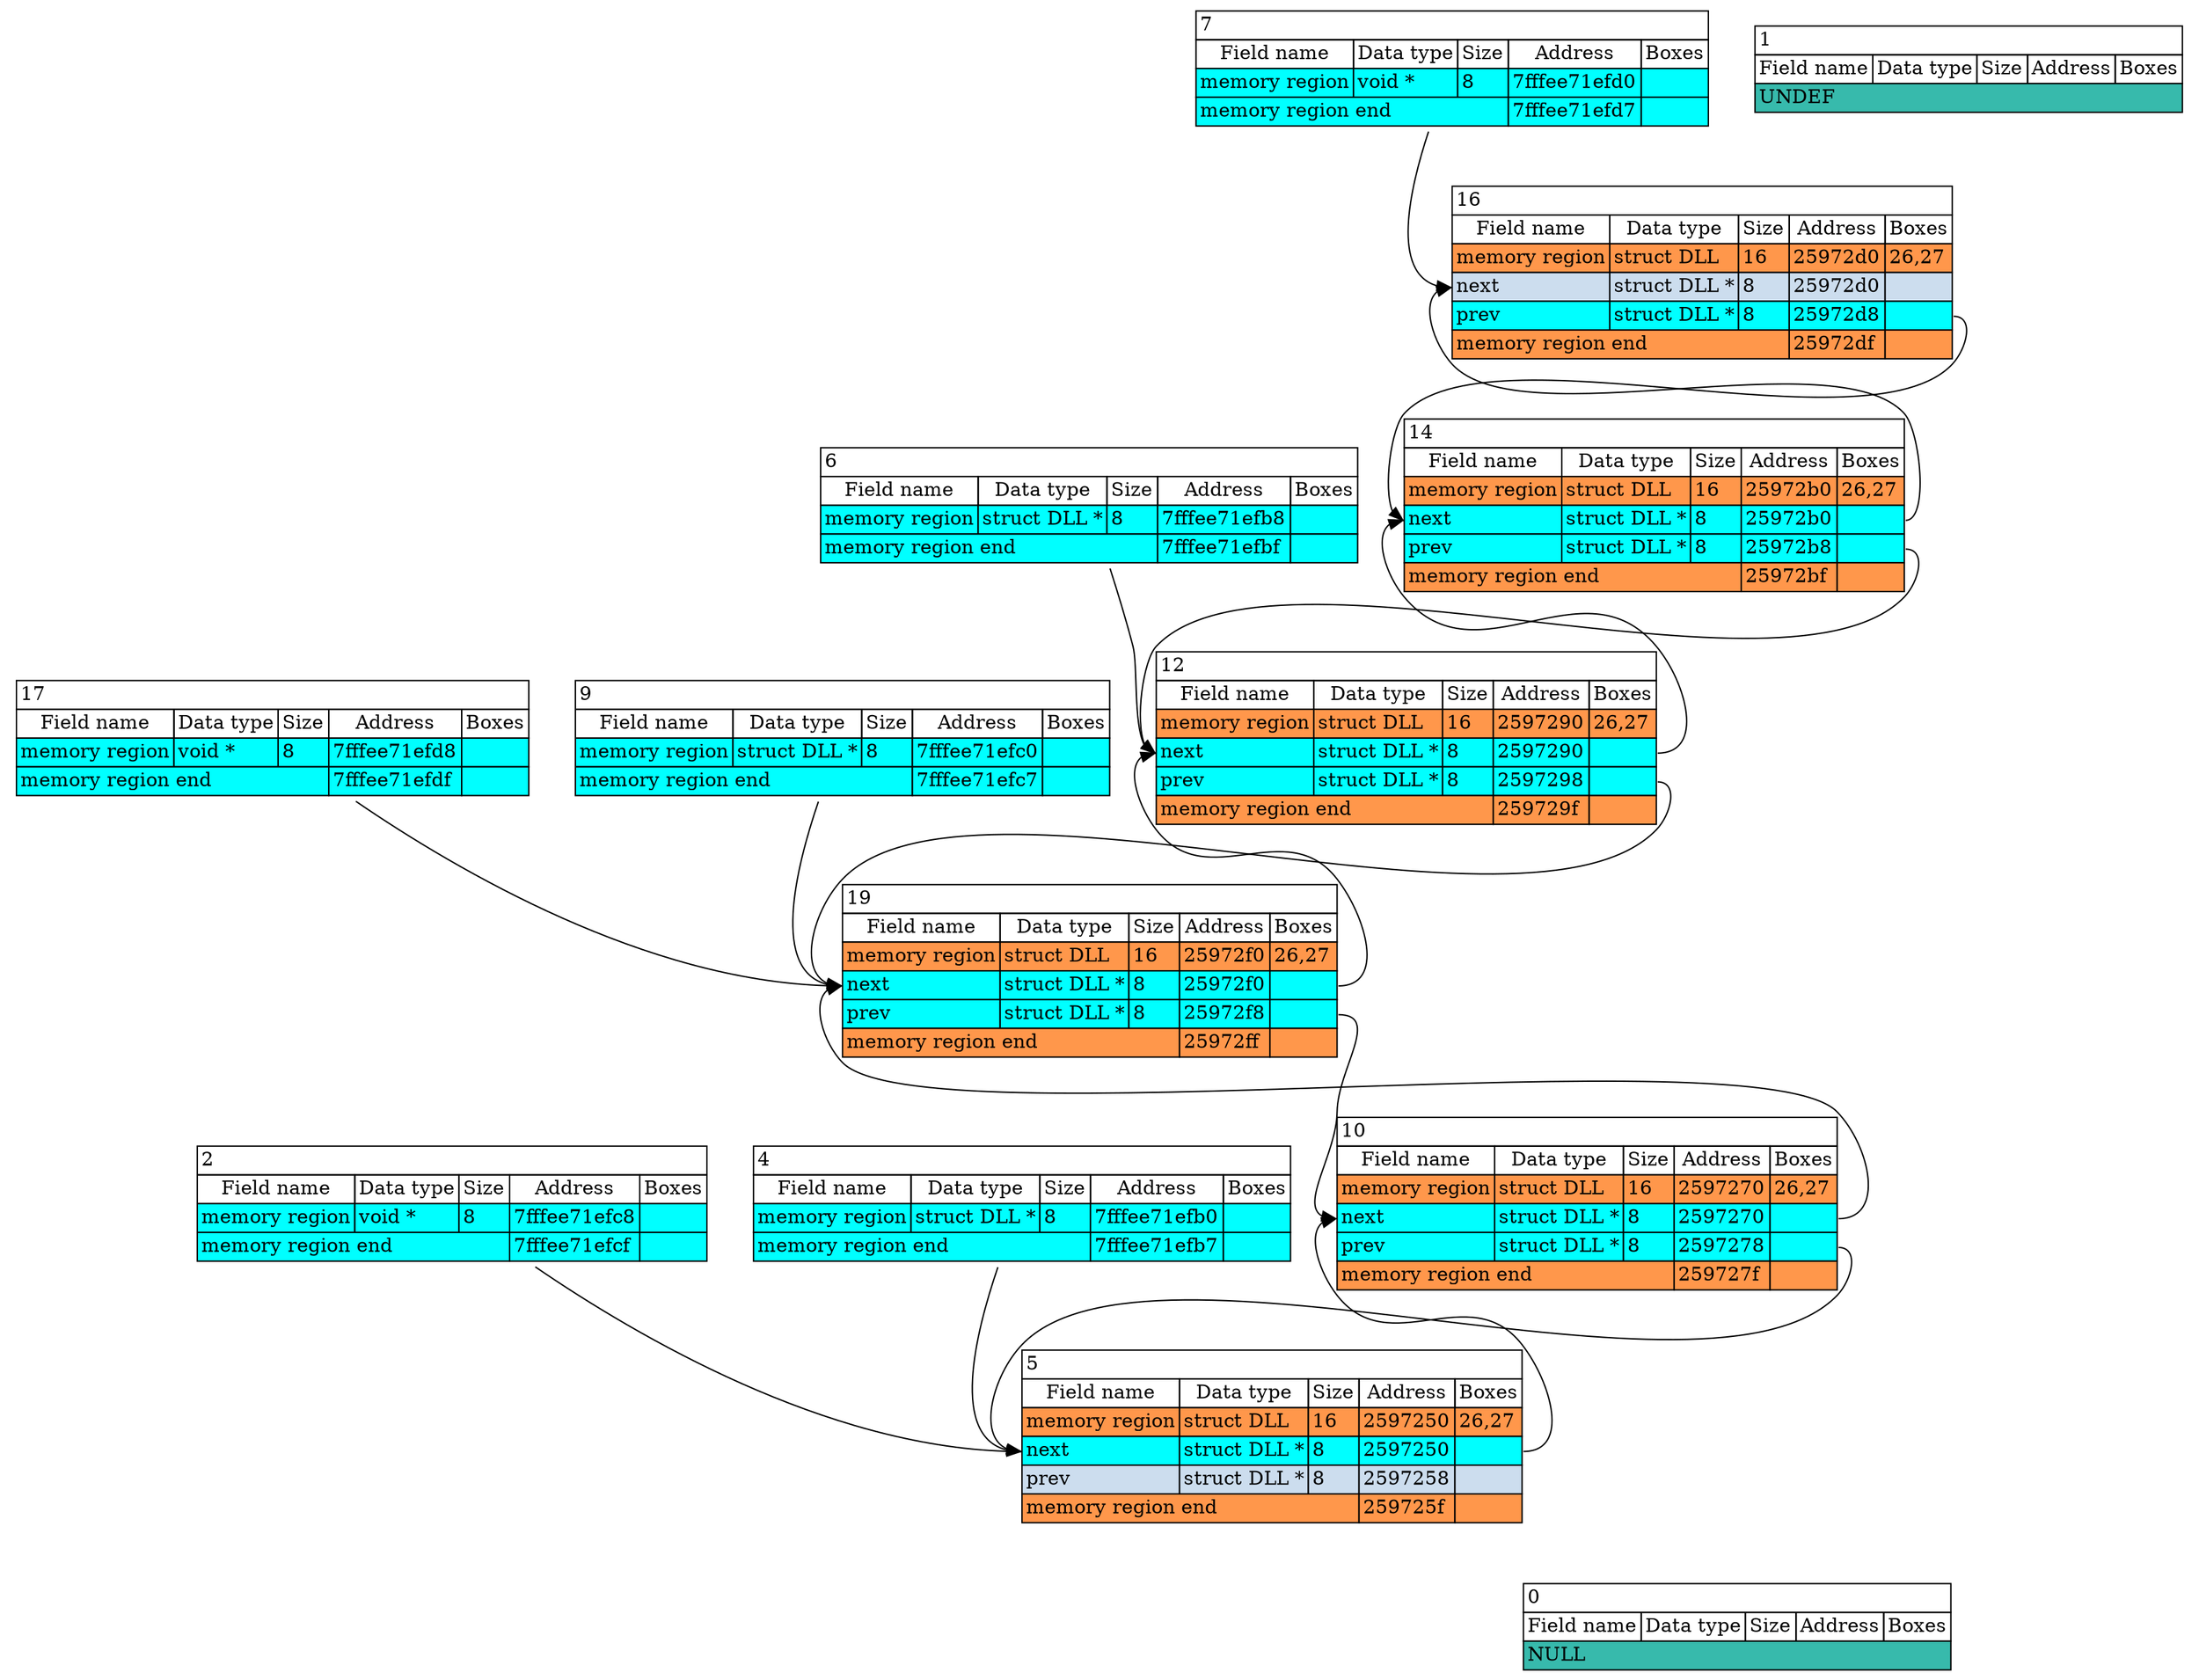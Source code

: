 digraph G {
	"16":"39416536out:e" -> "14":"39416496in:w" [color = "#000000"]
	"19":"39416568out:e" -> "10":"39416432in:w" [color = "#000000"]
	"6":"headout:e" -> "12":"39416464in:w" [color = "#000000"]
	"7":"headout:e" -> "16":"39416528in:w" [color = "#000000"]
	"17":"headout:e" -> "19":"39416560in:w" [color = "#000000"]
	"2":"headout:e" -> "5":"39416400in:w" [color = "#000000"]
	"12":"39416472out:e" -> "19":"39416560in:w" [color = "#000000"]
	"5":"39416400out:e" -> "10":"39416432in:w" [color = "#000000"]
	"5":"39416408out:e" -> "0":"0in:w" [style = invis]
	"4":"headout:e" -> "5":"39416400in:w" [color = "#000000"]
	"14":"39416504out:e" -> "12":"39416464in:w" [color = "#000000"]
	"10":"39416440out:e" -> "5":"39416400in:w" [color = "#000000"]
	"16":"39416528out:e" -> "0":"0in:w" [style = invis]
	"12":"39416464out:e" -> "14":"39416496in:w" [color = "#000000"]
	"10":"39416432out:e" -> "19":"39416560in:w" [color = "#000000"]
	"9":"headout:e" -> "19":"39416560in:w" [color = "#000000"]
	"19":"39416560out:e" -> "12":"39416464in:w" [color = "#000000"]
	"14":"39416496out:e" -> "16":"39416528in:w" [color = "#000000"]
	subgraph disconnected_vertices {
		1  [label = <<TABLE BORDER="0" COLOR="black" CELLBORDER="1" CELLSPACING="0"><TR><TD BGCOLOR="#FFFFFF" COLSPAN="5" PORT="" ALIGN="left">1</TD></TR><TR><TD>Field name</TD><TD>Data type</TD><TD>Size</TD><TD>Address</TD><TD>Boxes</TD></TR><TR><TD BGCOLOR="#37BAAC" COLSPAN="5" PORT="head" ALIGN="left">UNDEF</TD></TR></TABLE>>, shape = none]
	}
	subgraph connected_vertices {
		rankdir = LR
		7  [label = <<TABLE BORDER="0" COLOR="black" CELLBORDER="1" CELLSPACING="0"><TR><TD BGCOLOR="#FFFFFF" COLSPAN="5" PORT="" ALIGN="left">7</TD></TR><TR><TD>Field name</TD><TD>Data type</TD><TD>Size</TD><TD>Address</TD><TD>Boxes</TD></TR><TR><TD BGCOLOR="#00FFFF" COLSPAN="1" PORT="head" ALIGN="left">memory region</TD><TD BGCOLOR="#00FFFF" COLSPAN="1" PORT="" ALIGN="left">void *</TD><TD BGCOLOR="#00FFFF" COLSPAN="1" PORT="" ALIGN="left">8</TD><TD BGCOLOR="#00FFFF" COLSPAN="1" PORT="" ALIGN="left">7fffee71efd0</TD><TD BGCOLOR="#00FFFF" COLSPAN="1" PORT="" ALIGN="left"></TD></TR><TR><TD BGCOLOR="#00FFFF" COLSPAN="3" PORT="head" ALIGN="left">memory region end</TD><TD BGCOLOR="#00FFFF" COLSPAN="1" PORT="" ALIGN="left">7fffee71efd7</TD><TD BGCOLOR="#00FFFF" COLSPAN="1" PORT="" ALIGN="left"></TD></TR></TABLE>>, shape = none]
		17  [label = <<TABLE BORDER="0" COLOR="black" CELLBORDER="1" CELLSPACING="0"><TR><TD BGCOLOR="#FFFFFF" COLSPAN="5" PORT="" ALIGN="left">17</TD></TR><TR><TD>Field name</TD><TD>Data type</TD><TD>Size</TD><TD>Address</TD><TD>Boxes</TD></TR><TR><TD BGCOLOR="#00FFFF" COLSPAN="1" PORT="head" ALIGN="left">memory region</TD><TD BGCOLOR="#00FFFF" COLSPAN="1" PORT="" ALIGN="left">void *</TD><TD BGCOLOR="#00FFFF" COLSPAN="1" PORT="" ALIGN="left">8</TD><TD BGCOLOR="#00FFFF" COLSPAN="1" PORT="" ALIGN="left">7fffee71efd8</TD><TD BGCOLOR="#00FFFF" COLSPAN="1" PORT="" ALIGN="left"></TD></TR><TR><TD BGCOLOR="#00FFFF" COLSPAN="3" PORT="head" ALIGN="left">memory region end</TD><TD BGCOLOR="#00FFFF" COLSPAN="1" PORT="" ALIGN="left">7fffee71efdf</TD><TD BGCOLOR="#00FFFF" COLSPAN="1" PORT="" ALIGN="left"></TD></TR></TABLE>>, shape = none]
		0  [label = <<TABLE BORDER="0" COLOR="black" CELLBORDER="1" CELLSPACING="0"><TR><TD BGCOLOR="#FFFFFF" COLSPAN="5" PORT="" ALIGN="left">0</TD></TR><TR><TD>Field name</TD><TD>Data type</TD><TD>Size</TD><TD>Address</TD><TD>Boxes</TD></TR><TR><TD BGCOLOR="#37BAAC" COLSPAN="5" PORT="head" ALIGN="left">NULL</TD></TR></TABLE>>, shape = none]
		5  [label = <<TABLE BORDER="0" COLOR="black" CELLBORDER="1" CELLSPACING="0"><TR><TD BGCOLOR="#FFFFFF" COLSPAN="5" PORT="" ALIGN="left">5</TD></TR><TR><TD>Field name</TD><TD>Data type</TD><TD>Size</TD><TD>Address</TD><TD>Boxes</TD></TR><TR><TD BGCOLOR="#FF974B" COLSPAN="1" PORT="head" ALIGN="left">memory region</TD><TD BGCOLOR="#FF974B" COLSPAN="1" PORT="" ALIGN="left">struct DLL</TD><TD BGCOLOR="#FF974B" COLSPAN="1" PORT="" ALIGN="left">16</TD><TD BGCOLOR="#FF974B" COLSPAN="1" PORT="" ALIGN="left">2597250</TD><TD BGCOLOR="#FF974B" COLSPAN="1" PORT="" ALIGN="left">26,27</TD></TR><TR><TD BGCOLOR="#00FFFF" COLSPAN="1" PORT="39416400in" ALIGN="left">next</TD><TD BGCOLOR="#00FFFF" COLSPAN="1" PORT="" ALIGN="left">struct DLL *</TD><TD BGCOLOR="#00FFFF" COLSPAN="1" PORT="" ALIGN="left">8</TD><TD BGCOLOR="#00FFFF" COLSPAN="1" PORT="" ALIGN="left">2597250</TD><TD BGCOLOR="#00FFFF" COLSPAN="1" PORT="39416400out" ALIGN="left"></TD></TR><TR><TD BGCOLOR="#CCDDEE" COLSPAN="1" PORT="39416408in" ALIGN="left">prev</TD><TD BGCOLOR="#CCDDEE" COLSPAN="1" PORT="" ALIGN="left">struct DLL *</TD><TD BGCOLOR="#CCDDEE" COLSPAN="1" PORT="" ALIGN="left">8</TD><TD BGCOLOR="#CCDDEE" COLSPAN="1" PORT="" ALIGN="left">2597258</TD><TD BGCOLOR="#CCDDEE" COLSPAN="1" PORT="39416408out" ALIGN="left"></TD></TR><TR><TD BGCOLOR="#FF974B" COLSPAN="3" PORT="head" ALIGN="left">memory region end</TD><TD BGCOLOR="#FF974B" COLSPAN="1" PORT="" ALIGN="left">259725f</TD><TD BGCOLOR="#FF974B" COLSPAN="1" PORT="" ALIGN="left"></TD></TR></TABLE>>, shape = none]
		4  [label = <<TABLE BORDER="0" COLOR="black" CELLBORDER="1" CELLSPACING="0"><TR><TD BGCOLOR="#FFFFFF" COLSPAN="5" PORT="" ALIGN="left">4</TD></TR><TR><TD>Field name</TD><TD>Data type</TD><TD>Size</TD><TD>Address</TD><TD>Boxes</TD></TR><TR><TD BGCOLOR="#00FFFF" COLSPAN="1" PORT="head" ALIGN="left">memory region</TD><TD BGCOLOR="#00FFFF" COLSPAN="1" PORT="" ALIGN="left">struct DLL *</TD><TD BGCOLOR="#00FFFF" COLSPAN="1" PORT="" ALIGN="left">8</TD><TD BGCOLOR="#00FFFF" COLSPAN="1" PORT="" ALIGN="left">7fffee71efb0</TD><TD BGCOLOR="#00FFFF" COLSPAN="1" PORT="" ALIGN="left"></TD></TR><TR><TD BGCOLOR="#00FFFF" COLSPAN="3" PORT="head" ALIGN="left">memory region end</TD><TD BGCOLOR="#00FFFF" COLSPAN="1" PORT="" ALIGN="left">7fffee71efb7</TD><TD BGCOLOR="#00FFFF" COLSPAN="1" PORT="" ALIGN="left"></TD></TR></TABLE>>, shape = none]
		10  [label = <<TABLE BORDER="0" COLOR="black" CELLBORDER="1" CELLSPACING="0"><TR><TD BGCOLOR="#FFFFFF" COLSPAN="5" PORT="" ALIGN="left">10</TD></TR><TR><TD>Field name</TD><TD>Data type</TD><TD>Size</TD><TD>Address</TD><TD>Boxes</TD></TR><TR><TD BGCOLOR="#FF974B" COLSPAN="1" PORT="head" ALIGN="left">memory region</TD><TD BGCOLOR="#FF974B" COLSPAN="1" PORT="" ALIGN="left">struct DLL</TD><TD BGCOLOR="#FF974B" COLSPAN="1" PORT="" ALIGN="left">16</TD><TD BGCOLOR="#FF974B" COLSPAN="1" PORT="" ALIGN="left">2597270</TD><TD BGCOLOR="#FF974B" COLSPAN="1" PORT="" ALIGN="left">26,27</TD></TR><TR><TD BGCOLOR="#00FFFF" COLSPAN="1" PORT="39416432in" ALIGN="left">next</TD><TD BGCOLOR="#00FFFF" COLSPAN="1" PORT="" ALIGN="left">struct DLL *</TD><TD BGCOLOR="#00FFFF" COLSPAN="1" PORT="" ALIGN="left">8</TD><TD BGCOLOR="#00FFFF" COLSPAN="1" PORT="" ALIGN="left">2597270</TD><TD BGCOLOR="#00FFFF" COLSPAN="1" PORT="39416432out" ALIGN="left"></TD></TR><TR><TD BGCOLOR="#00FFFF" COLSPAN="1" PORT="39416440in" ALIGN="left">prev</TD><TD BGCOLOR="#00FFFF" COLSPAN="1" PORT="" ALIGN="left">struct DLL *</TD><TD BGCOLOR="#00FFFF" COLSPAN="1" PORT="" ALIGN="left">8</TD><TD BGCOLOR="#00FFFF" COLSPAN="1" PORT="" ALIGN="left">2597278</TD><TD BGCOLOR="#00FFFF" COLSPAN="1" PORT="39416440out" ALIGN="left"></TD></TR><TR><TD BGCOLOR="#FF974B" COLSPAN="3" PORT="head" ALIGN="left">memory region end</TD><TD BGCOLOR="#FF974B" COLSPAN="1" PORT="" ALIGN="left">259727f</TD><TD BGCOLOR="#FF974B" COLSPAN="1" PORT="" ALIGN="left"></TD></TR></TABLE>>, shape = none]
		6  [label = <<TABLE BORDER="0" COLOR="black" CELLBORDER="1" CELLSPACING="0"><TR><TD BGCOLOR="#FFFFFF" COLSPAN="5" PORT="" ALIGN="left">6</TD></TR><TR><TD>Field name</TD><TD>Data type</TD><TD>Size</TD><TD>Address</TD><TD>Boxes</TD></TR><TR><TD BGCOLOR="#00FFFF" COLSPAN="1" PORT="head" ALIGN="left">memory region</TD><TD BGCOLOR="#00FFFF" COLSPAN="1" PORT="" ALIGN="left">struct DLL *</TD><TD BGCOLOR="#00FFFF" COLSPAN="1" PORT="" ALIGN="left">8</TD><TD BGCOLOR="#00FFFF" COLSPAN="1" PORT="" ALIGN="left">7fffee71efb8</TD><TD BGCOLOR="#00FFFF" COLSPAN="1" PORT="" ALIGN="left"></TD></TR><TR><TD BGCOLOR="#00FFFF" COLSPAN="3" PORT="head" ALIGN="left">memory region end</TD><TD BGCOLOR="#00FFFF" COLSPAN="1" PORT="" ALIGN="left">7fffee71efbf</TD><TD BGCOLOR="#00FFFF" COLSPAN="1" PORT="" ALIGN="left"></TD></TR></TABLE>>, shape = none]
		9  [label = <<TABLE BORDER="0" COLOR="black" CELLBORDER="1" CELLSPACING="0"><TR><TD BGCOLOR="#FFFFFF" COLSPAN="5" PORT="" ALIGN="left">9</TD></TR><TR><TD>Field name</TD><TD>Data type</TD><TD>Size</TD><TD>Address</TD><TD>Boxes</TD></TR><TR><TD BGCOLOR="#00FFFF" COLSPAN="1" PORT="head" ALIGN="left">memory region</TD><TD BGCOLOR="#00FFFF" COLSPAN="1" PORT="" ALIGN="left">struct DLL *</TD><TD BGCOLOR="#00FFFF" COLSPAN="1" PORT="" ALIGN="left">8</TD><TD BGCOLOR="#00FFFF" COLSPAN="1" PORT="" ALIGN="left">7fffee71efc0</TD><TD BGCOLOR="#00FFFF" COLSPAN="1" PORT="" ALIGN="left"></TD></TR><TR><TD BGCOLOR="#00FFFF" COLSPAN="3" PORT="head" ALIGN="left">memory region end</TD><TD BGCOLOR="#00FFFF" COLSPAN="1" PORT="" ALIGN="left">7fffee71efc7</TD><TD BGCOLOR="#00FFFF" COLSPAN="1" PORT="" ALIGN="left"></TD></TR></TABLE>>, shape = none]
		19  [label = <<TABLE BORDER="0" COLOR="black" CELLBORDER="1" CELLSPACING="0"><TR><TD BGCOLOR="#FFFFFF" COLSPAN="5" PORT="" ALIGN="left">19</TD></TR><TR><TD>Field name</TD><TD>Data type</TD><TD>Size</TD><TD>Address</TD><TD>Boxes</TD></TR><TR><TD BGCOLOR="#FF974B" COLSPAN="1" PORT="head" ALIGN="left">memory region</TD><TD BGCOLOR="#FF974B" COLSPAN="1" PORT="" ALIGN="left">struct DLL</TD><TD BGCOLOR="#FF974B" COLSPAN="1" PORT="" ALIGN="left">16</TD><TD BGCOLOR="#FF974B" COLSPAN="1" PORT="" ALIGN="left">25972f0</TD><TD BGCOLOR="#FF974B" COLSPAN="1" PORT="" ALIGN="left">26,27</TD></TR><TR><TD BGCOLOR="#00FFFF" COLSPAN="1" PORT="39416560in" ALIGN="left">next</TD><TD BGCOLOR="#00FFFF" COLSPAN="1" PORT="" ALIGN="left">struct DLL *</TD><TD BGCOLOR="#00FFFF" COLSPAN="1" PORT="" ALIGN="left">8</TD><TD BGCOLOR="#00FFFF" COLSPAN="1" PORT="" ALIGN="left">25972f0</TD><TD BGCOLOR="#00FFFF" COLSPAN="1" PORT="39416560out" ALIGN="left"></TD></TR><TR><TD BGCOLOR="#00FFFF" COLSPAN="1" PORT="39416568in" ALIGN="left">prev</TD><TD BGCOLOR="#00FFFF" COLSPAN="1" PORT="" ALIGN="left">struct DLL *</TD><TD BGCOLOR="#00FFFF" COLSPAN="1" PORT="" ALIGN="left">8</TD><TD BGCOLOR="#00FFFF" COLSPAN="1" PORT="" ALIGN="left">25972f8</TD><TD BGCOLOR="#00FFFF" COLSPAN="1" PORT="39416568out" ALIGN="left"></TD></TR><TR><TD BGCOLOR="#FF974B" COLSPAN="3" PORT="head" ALIGN="left">memory region end</TD><TD BGCOLOR="#FF974B" COLSPAN="1" PORT="" ALIGN="left">25972ff</TD><TD BGCOLOR="#FF974B" COLSPAN="1" PORT="" ALIGN="left"></TD></TR></TABLE>>, shape = none]
		16  [label = <<TABLE BORDER="0" COLOR="black" CELLBORDER="1" CELLSPACING="0"><TR><TD BGCOLOR="#FFFFFF" COLSPAN="5" PORT="" ALIGN="left">16</TD></TR><TR><TD>Field name</TD><TD>Data type</TD><TD>Size</TD><TD>Address</TD><TD>Boxes</TD></TR><TR><TD BGCOLOR="#FF974B" COLSPAN="1" PORT="head" ALIGN="left">memory region</TD><TD BGCOLOR="#FF974B" COLSPAN="1" PORT="" ALIGN="left">struct DLL</TD><TD BGCOLOR="#FF974B" COLSPAN="1" PORT="" ALIGN="left">16</TD><TD BGCOLOR="#FF974B" COLSPAN="1" PORT="" ALIGN="left">25972d0</TD><TD BGCOLOR="#FF974B" COLSPAN="1" PORT="" ALIGN="left">26,27</TD></TR><TR><TD BGCOLOR="#CCDDEE" COLSPAN="1" PORT="39416528in" ALIGN="left">next</TD><TD BGCOLOR="#CCDDEE" COLSPAN="1" PORT="" ALIGN="left">struct DLL *</TD><TD BGCOLOR="#CCDDEE" COLSPAN="1" PORT="" ALIGN="left">8</TD><TD BGCOLOR="#CCDDEE" COLSPAN="1" PORT="" ALIGN="left">25972d0</TD><TD BGCOLOR="#CCDDEE" COLSPAN="1" PORT="39416528out" ALIGN="left"></TD></TR><TR><TD BGCOLOR="#00FFFF" COLSPAN="1" PORT="39416536in" ALIGN="left">prev</TD><TD BGCOLOR="#00FFFF" COLSPAN="1" PORT="" ALIGN="left">struct DLL *</TD><TD BGCOLOR="#00FFFF" COLSPAN="1" PORT="" ALIGN="left">8</TD><TD BGCOLOR="#00FFFF" COLSPAN="1" PORT="" ALIGN="left">25972d8</TD><TD BGCOLOR="#00FFFF" COLSPAN="1" PORT="39416536out" ALIGN="left"></TD></TR><TR><TD BGCOLOR="#FF974B" COLSPAN="3" PORT="head" ALIGN="left">memory region end</TD><TD BGCOLOR="#FF974B" COLSPAN="1" PORT="" ALIGN="left">25972df</TD><TD BGCOLOR="#FF974B" COLSPAN="1" PORT="" ALIGN="left"></TD></TR></TABLE>>, shape = none]
		2  [label = <<TABLE BORDER="0" COLOR="black" CELLBORDER="1" CELLSPACING="0"><TR><TD BGCOLOR="#FFFFFF" COLSPAN="5" PORT="" ALIGN="left">2</TD></TR><TR><TD>Field name</TD><TD>Data type</TD><TD>Size</TD><TD>Address</TD><TD>Boxes</TD></TR><TR><TD BGCOLOR="#00FFFF" COLSPAN="1" PORT="head" ALIGN="left">memory region</TD><TD BGCOLOR="#00FFFF" COLSPAN="1" PORT="" ALIGN="left">void *</TD><TD BGCOLOR="#00FFFF" COLSPAN="1" PORT="" ALIGN="left">8</TD><TD BGCOLOR="#00FFFF" COLSPAN="1" PORT="" ALIGN="left">7fffee71efc8</TD><TD BGCOLOR="#00FFFF" COLSPAN="1" PORT="" ALIGN="left"></TD></TR><TR><TD BGCOLOR="#00FFFF" COLSPAN="3" PORT="head" ALIGN="left">memory region end</TD><TD BGCOLOR="#00FFFF" COLSPAN="1" PORT="" ALIGN="left">7fffee71efcf</TD><TD BGCOLOR="#00FFFF" COLSPAN="1" PORT="" ALIGN="left"></TD></TR></TABLE>>, shape = none]
		12  [label = <<TABLE BORDER="0" COLOR="black" CELLBORDER="1" CELLSPACING="0"><TR><TD BGCOLOR="#FFFFFF" COLSPAN="5" PORT="" ALIGN="left">12</TD></TR><TR><TD>Field name</TD><TD>Data type</TD><TD>Size</TD><TD>Address</TD><TD>Boxes</TD></TR><TR><TD BGCOLOR="#FF974B" COLSPAN="1" PORT="head" ALIGN="left">memory region</TD><TD BGCOLOR="#FF974B" COLSPAN="1" PORT="" ALIGN="left">struct DLL</TD><TD BGCOLOR="#FF974B" COLSPAN="1" PORT="" ALIGN="left">16</TD><TD BGCOLOR="#FF974B" COLSPAN="1" PORT="" ALIGN="left">2597290</TD><TD BGCOLOR="#FF974B" COLSPAN="1" PORT="" ALIGN="left">26,27</TD></TR><TR><TD BGCOLOR="#00FFFF" COLSPAN="1" PORT="39416464in" ALIGN="left">next</TD><TD BGCOLOR="#00FFFF" COLSPAN="1" PORT="" ALIGN="left">struct DLL *</TD><TD BGCOLOR="#00FFFF" COLSPAN="1" PORT="" ALIGN="left">8</TD><TD BGCOLOR="#00FFFF" COLSPAN="1" PORT="" ALIGN="left">2597290</TD><TD BGCOLOR="#00FFFF" COLSPAN="1" PORT="39416464out" ALIGN="left"></TD></TR><TR><TD BGCOLOR="#00FFFF" COLSPAN="1" PORT="39416472in" ALIGN="left">prev</TD><TD BGCOLOR="#00FFFF" COLSPAN="1" PORT="" ALIGN="left">struct DLL *</TD><TD BGCOLOR="#00FFFF" COLSPAN="1" PORT="" ALIGN="left">8</TD><TD BGCOLOR="#00FFFF" COLSPAN="1" PORT="" ALIGN="left">2597298</TD><TD BGCOLOR="#00FFFF" COLSPAN="1" PORT="39416472out" ALIGN="left"></TD></TR><TR><TD BGCOLOR="#FF974B" COLSPAN="3" PORT="head" ALIGN="left">memory region end</TD><TD BGCOLOR="#FF974B" COLSPAN="1" PORT="" ALIGN="left">259729f</TD><TD BGCOLOR="#FF974B" COLSPAN="1" PORT="" ALIGN="left"></TD></TR></TABLE>>, shape = none]
		14  [label = <<TABLE BORDER="0" COLOR="black" CELLBORDER="1" CELLSPACING="0"><TR><TD BGCOLOR="#FFFFFF" COLSPAN="5" PORT="" ALIGN="left">14</TD></TR><TR><TD>Field name</TD><TD>Data type</TD><TD>Size</TD><TD>Address</TD><TD>Boxes</TD></TR><TR><TD BGCOLOR="#FF974B" COLSPAN="1" PORT="head" ALIGN="left">memory region</TD><TD BGCOLOR="#FF974B" COLSPAN="1" PORT="" ALIGN="left">struct DLL</TD><TD BGCOLOR="#FF974B" COLSPAN="1" PORT="" ALIGN="left">16</TD><TD BGCOLOR="#FF974B" COLSPAN="1" PORT="" ALIGN="left">25972b0</TD><TD BGCOLOR="#FF974B" COLSPAN="1" PORT="" ALIGN="left">26,27</TD></TR><TR><TD BGCOLOR="#00FFFF" COLSPAN="1" PORT="39416496in" ALIGN="left">next</TD><TD BGCOLOR="#00FFFF" COLSPAN="1" PORT="" ALIGN="left">struct DLL *</TD><TD BGCOLOR="#00FFFF" COLSPAN="1" PORT="" ALIGN="left">8</TD><TD BGCOLOR="#00FFFF" COLSPAN="1" PORT="" ALIGN="left">25972b0</TD><TD BGCOLOR="#00FFFF" COLSPAN="1" PORT="39416496out" ALIGN="left"></TD></TR><TR><TD BGCOLOR="#00FFFF" COLSPAN="1" PORT="39416504in" ALIGN="left">prev</TD><TD BGCOLOR="#00FFFF" COLSPAN="1" PORT="" ALIGN="left">struct DLL *</TD><TD BGCOLOR="#00FFFF" COLSPAN="1" PORT="" ALIGN="left">8</TD><TD BGCOLOR="#00FFFF" COLSPAN="1" PORT="" ALIGN="left">25972b8</TD><TD BGCOLOR="#00FFFF" COLSPAN="1" PORT="39416504out" ALIGN="left"></TD></TR><TR><TD BGCOLOR="#FF974B" COLSPAN="3" PORT="head" ALIGN="left">memory region end</TD><TD BGCOLOR="#FF974B" COLSPAN="1" PORT="" ALIGN="left">25972bf</TD><TD BGCOLOR="#FF974B" COLSPAN="1" PORT="" ALIGN="left"></TD></TR></TABLE>>, shape = none]
	}
}